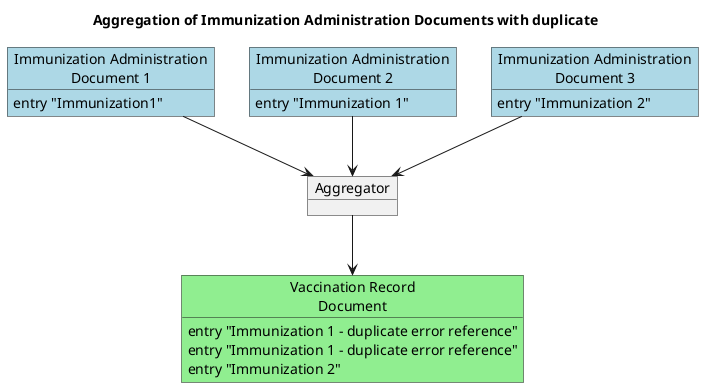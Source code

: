@startuml
title Aggregation of Immunization Administration Documents with duplicate

'left to right direction


object "Immunization Administration\nDocument 1" as Doc1 #lightblue
Doc1 : entry "Immunization1"

object "Immunization Administration\nDocument 2" as Doc2 #lightblue
Doc2 : entry "Immunization 1"

object "Immunization Administration\nDocument 3" as Doc3 #lightblue
Doc3 : entry "Immunization 2"

object "Aggregator" as AGG

object "Vaccination Record\nDocument" as RES #lightgreen
RES : entry "Immunization 1 - duplicate error reference"
RES : entry "Immunization 1 - duplicate error reference"
RES : entry "Immunization 2"


Doc1 -down-> AGG
Doc2 -down-> AGG
Doc3 -down-> AGG
AGG -down-> RES

@enduml